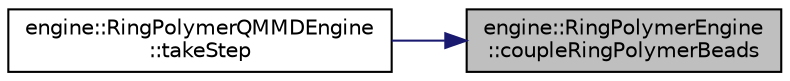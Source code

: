 digraph "engine::RingPolymerEngine::coupleRingPolymerBeads"
{
 // LATEX_PDF_SIZE
  edge [fontname="Helvetica",fontsize="10",labelfontname="Helvetica",labelfontsize="10"];
  node [fontname="Helvetica",fontsize="10",shape=record];
  rankdir="RL";
  Node1 [label="engine::RingPolymerEngine\l::coupleRingPolymerBeads",height=0.2,width=0.4,color="black", fillcolor="grey75", style="filled", fontcolor="black",tooltip="coupling step of ring polymers"];
  Node1 -> Node2 [dir="back",color="midnightblue",fontsize="10",style="solid",fontname="Helvetica"];
  Node2 [label="engine::RingPolymerQMMDEngine\l::takeStep",height=0.2,width=0.4,color="black", fillcolor="white", style="filled",URL="$classengine_1_1RingPolymerQMMDEngine.html#a30b52ffc97929a27201761c29616c9c0",tooltip="Takes one step in a ring polymer QM MD simulation."];
}

